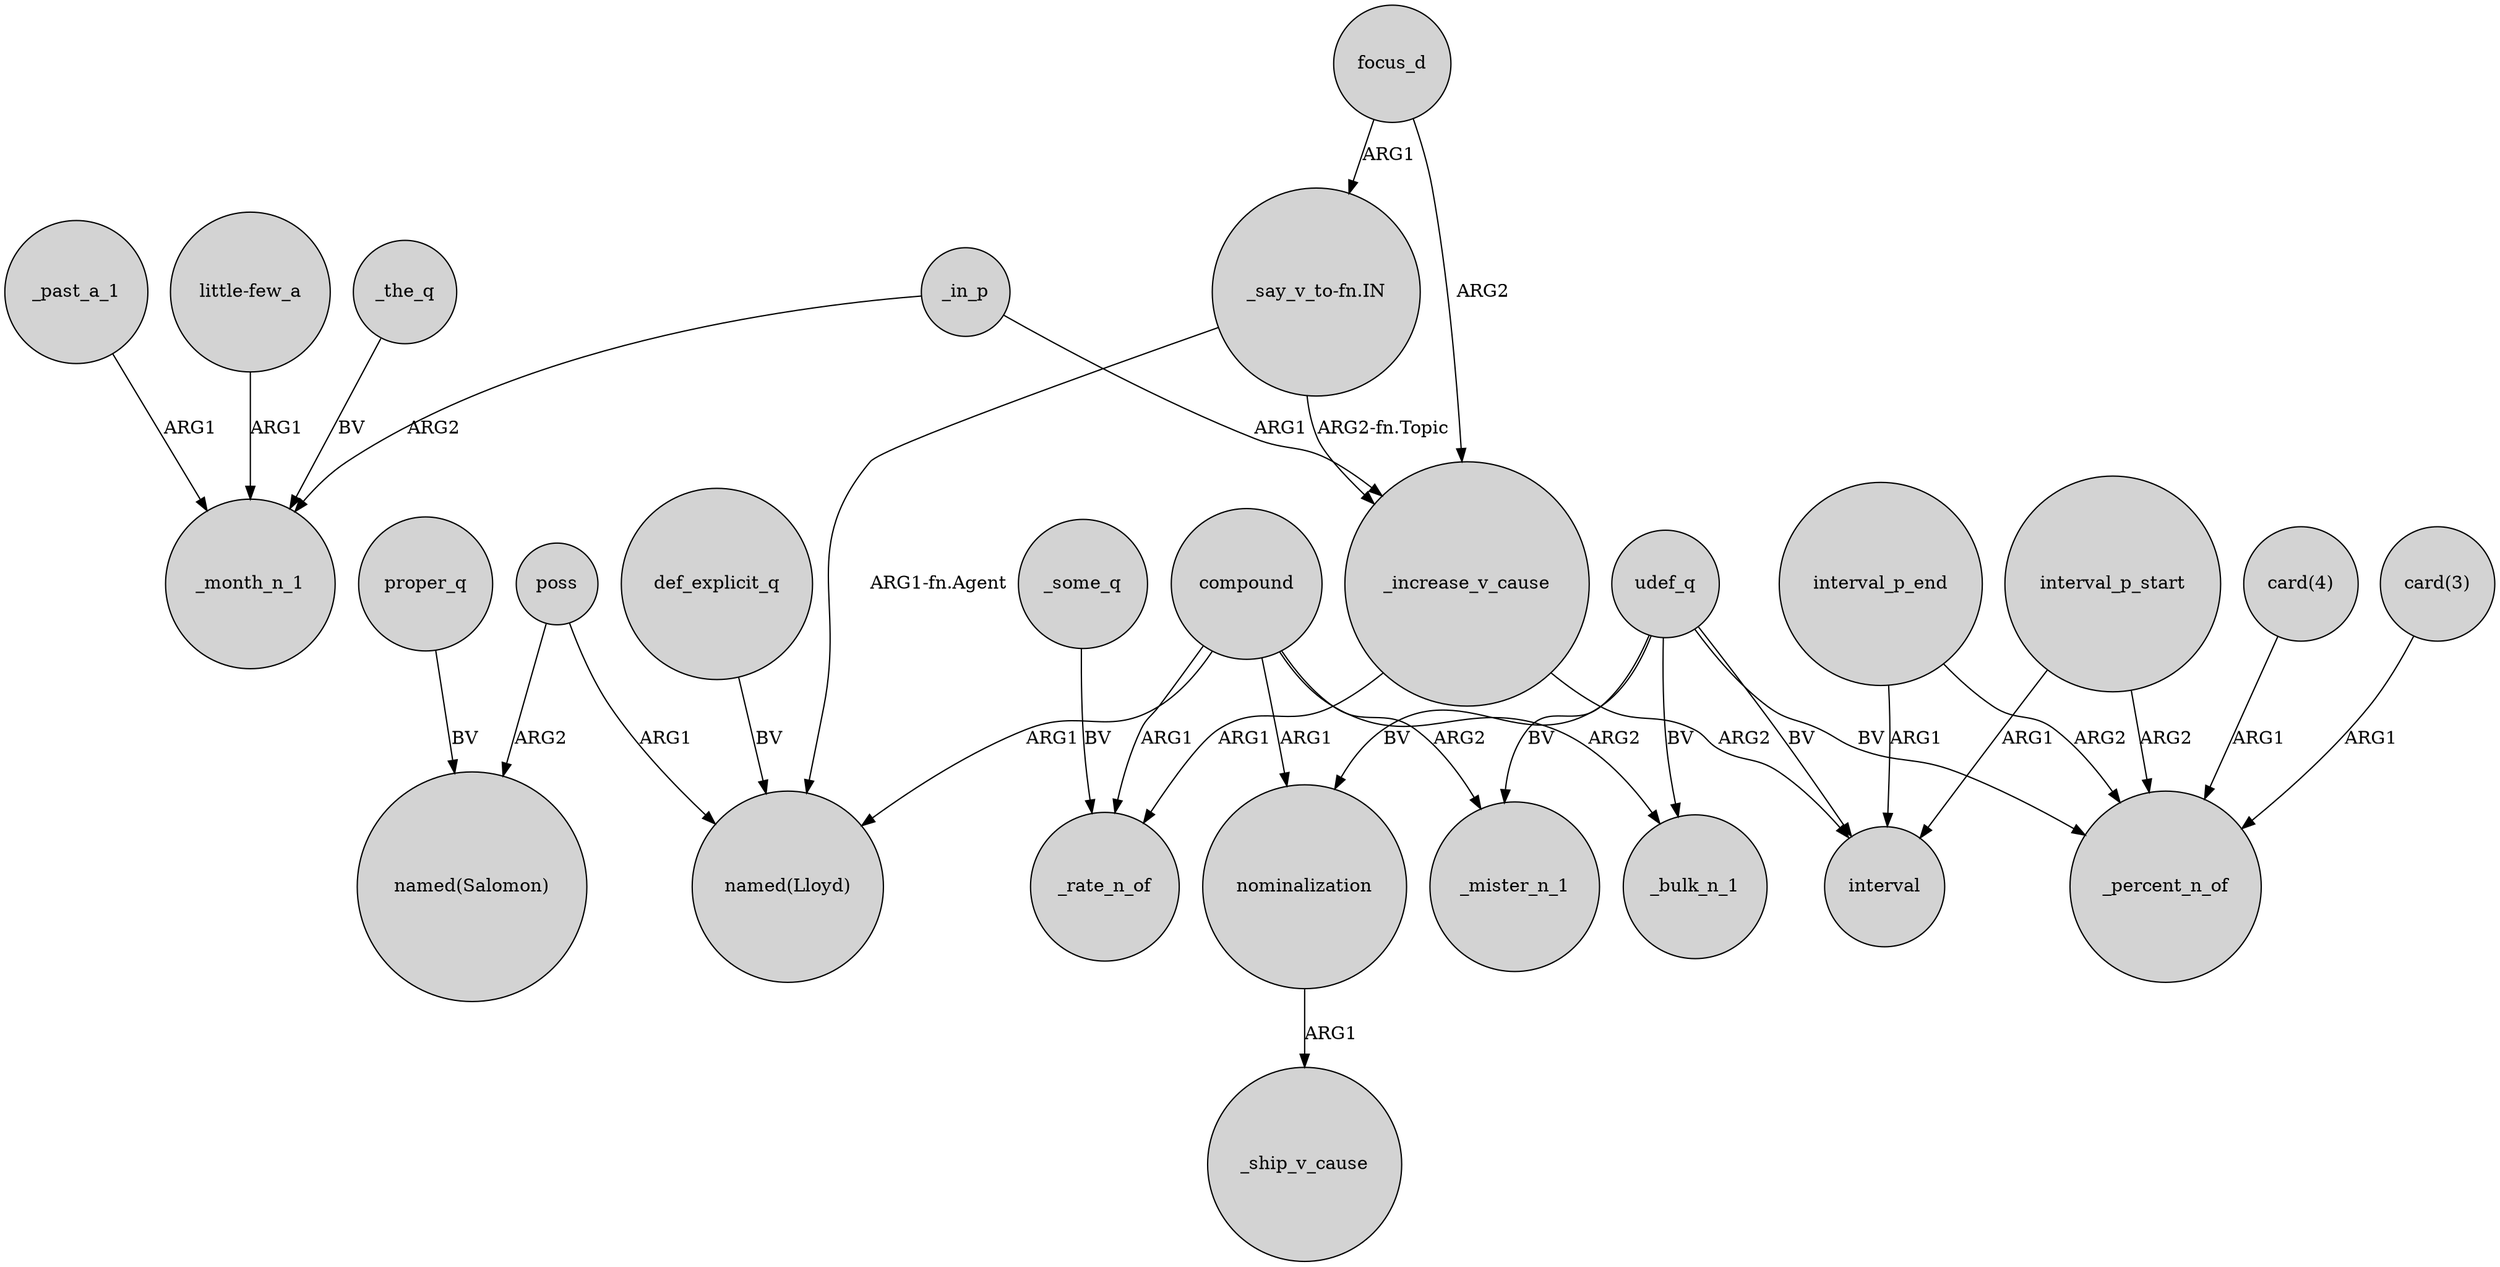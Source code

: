 digraph {
	node [shape=circle style=filled]
	_in_p -> _month_n_1 [label=ARG2]
	_some_q -> _rate_n_of [label=BV]
	poss -> "named(Lloyd)" [label=ARG1]
	interval_p_start -> _percent_n_of [label=ARG2]
	compound -> _mister_n_1 [label=ARG2]
	def_explicit_q -> "named(Lloyd)" [label=BV]
	_increase_v_cause -> _rate_n_of [label=ARG1]
	"_say_v_to-fn.IN" -> _increase_v_cause [label="ARG2-fn.Topic"]
	compound -> _rate_n_of [label=ARG1]
	udef_q -> _mister_n_1 [label=BV]
	"little-few_a" -> _month_n_1 [label=ARG1]
	_increase_v_cause -> interval [label=ARG2]
	udef_q -> interval [label=BV]
	poss -> "named(Salomon)" [label=ARG2]
	interval_p_end -> _percent_n_of [label=ARG2]
	udef_q -> _bulk_n_1 [label=BV]
	compound -> _bulk_n_1 [label=ARG2]
	_the_q -> _month_n_1 [label=BV]
	interval_p_start -> interval [label=ARG1]
	_past_a_1 -> _month_n_1 [label=ARG1]
	proper_q -> "named(Salomon)" [label=BV]
	"card(4)" -> _percent_n_of [label=ARG1]
	udef_q -> nominalization [label=BV]
	_in_p -> _increase_v_cause [label=ARG1]
	interval_p_end -> interval [label=ARG1]
	nominalization -> _ship_v_cause [label=ARG1]
	udef_q -> _percent_n_of [label=BV]
	compound -> nominalization [label=ARG1]
	compound -> "named(Lloyd)" [label=ARG1]
	"card(3)" -> _percent_n_of [label=ARG1]
	"_say_v_to-fn.IN" -> "named(Lloyd)" [label="ARG1-fn.Agent"]
	focus_d -> "_say_v_to-fn.IN" [label=ARG1]
	focus_d -> _increase_v_cause [label=ARG2]
}
